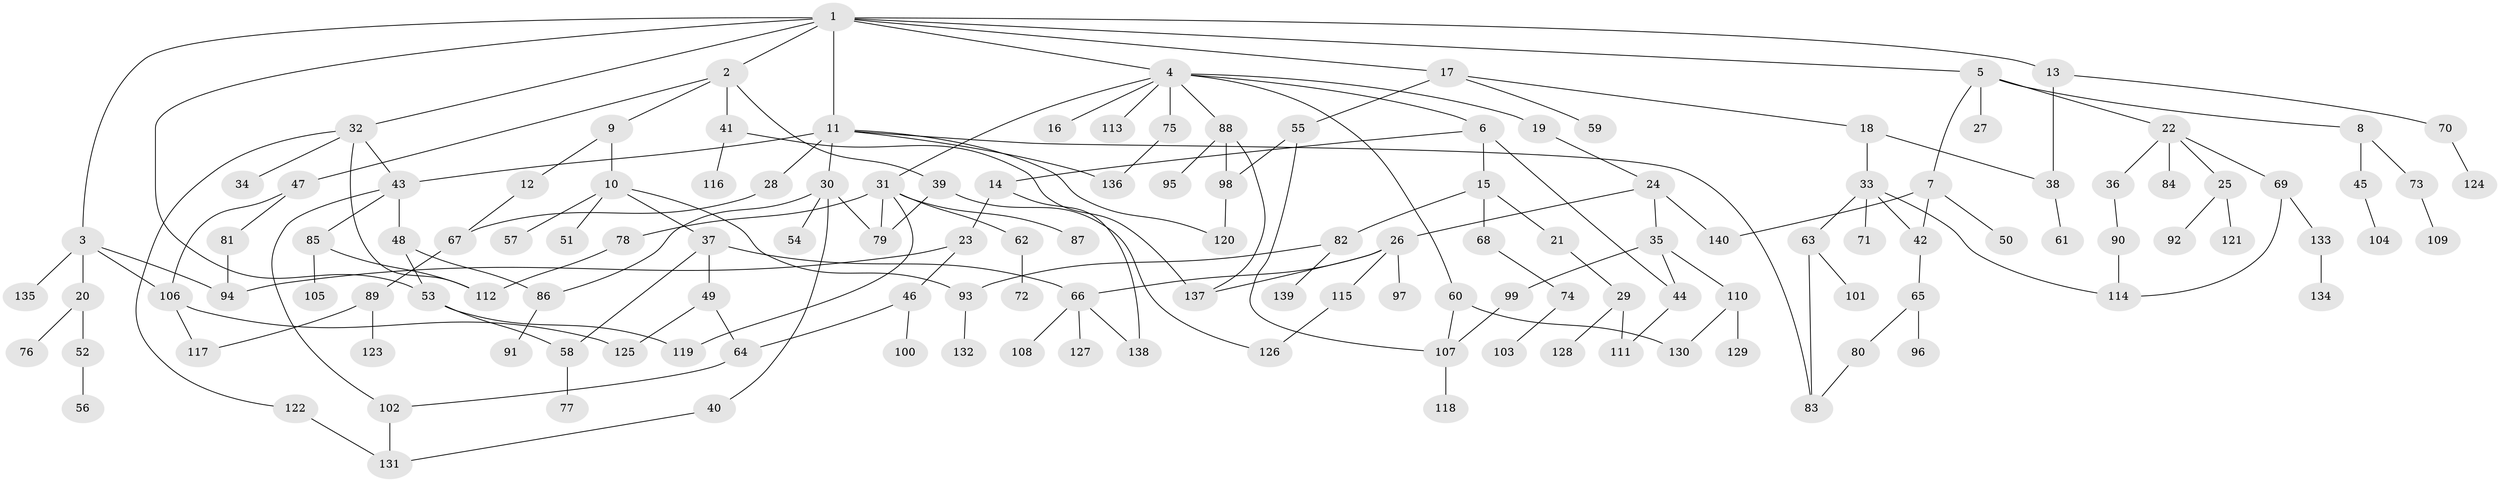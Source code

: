 // Generated by graph-tools (version 1.1) at 2025/25/03/09/25 03:25:30]
// undirected, 140 vertices, 179 edges
graph export_dot {
graph [start="1"]
  node [color=gray90,style=filled];
  1;
  2;
  3;
  4;
  5;
  6;
  7;
  8;
  9;
  10;
  11;
  12;
  13;
  14;
  15;
  16;
  17;
  18;
  19;
  20;
  21;
  22;
  23;
  24;
  25;
  26;
  27;
  28;
  29;
  30;
  31;
  32;
  33;
  34;
  35;
  36;
  37;
  38;
  39;
  40;
  41;
  42;
  43;
  44;
  45;
  46;
  47;
  48;
  49;
  50;
  51;
  52;
  53;
  54;
  55;
  56;
  57;
  58;
  59;
  60;
  61;
  62;
  63;
  64;
  65;
  66;
  67;
  68;
  69;
  70;
  71;
  72;
  73;
  74;
  75;
  76;
  77;
  78;
  79;
  80;
  81;
  82;
  83;
  84;
  85;
  86;
  87;
  88;
  89;
  90;
  91;
  92;
  93;
  94;
  95;
  96;
  97;
  98;
  99;
  100;
  101;
  102;
  103;
  104;
  105;
  106;
  107;
  108;
  109;
  110;
  111;
  112;
  113;
  114;
  115;
  116;
  117;
  118;
  119;
  120;
  121;
  122;
  123;
  124;
  125;
  126;
  127;
  128;
  129;
  130;
  131;
  132;
  133;
  134;
  135;
  136;
  137;
  138;
  139;
  140;
  1 -- 2;
  1 -- 3;
  1 -- 4;
  1 -- 5;
  1 -- 11;
  1 -- 13;
  1 -- 17;
  1 -- 32;
  1 -- 53;
  2 -- 9;
  2 -- 39;
  2 -- 41;
  2 -- 47;
  3 -- 20;
  3 -- 106;
  3 -- 135;
  3 -- 94;
  4 -- 6;
  4 -- 16;
  4 -- 19;
  4 -- 31;
  4 -- 60;
  4 -- 75;
  4 -- 88;
  4 -- 113;
  5 -- 7;
  5 -- 8;
  5 -- 22;
  5 -- 27;
  6 -- 14;
  6 -- 15;
  6 -- 44;
  7 -- 42;
  7 -- 50;
  7 -- 140;
  8 -- 45;
  8 -- 73;
  9 -- 10;
  9 -- 12;
  10 -- 37;
  10 -- 51;
  10 -- 57;
  10 -- 93;
  11 -- 28;
  11 -- 30;
  11 -- 136;
  11 -- 120;
  11 -- 83;
  11 -- 43;
  12 -- 67;
  13 -- 70;
  13 -- 38;
  14 -- 23;
  14 -- 138;
  15 -- 21;
  15 -- 68;
  15 -- 82;
  17 -- 18;
  17 -- 55;
  17 -- 59;
  18 -- 33;
  18 -- 38;
  19 -- 24;
  20 -- 52;
  20 -- 76;
  21 -- 29;
  22 -- 25;
  22 -- 36;
  22 -- 69;
  22 -- 84;
  23 -- 46;
  23 -- 94;
  24 -- 26;
  24 -- 35;
  24 -- 140;
  25 -- 92;
  25 -- 121;
  26 -- 97;
  26 -- 115;
  26 -- 137;
  26 -- 66;
  28 -- 67;
  29 -- 128;
  29 -- 111;
  30 -- 40;
  30 -- 54;
  30 -- 79;
  30 -- 86;
  31 -- 62;
  31 -- 78;
  31 -- 87;
  31 -- 119;
  31 -- 79;
  32 -- 34;
  32 -- 43;
  32 -- 112;
  32 -- 122;
  33 -- 63;
  33 -- 71;
  33 -- 114;
  33 -- 42;
  35 -- 99;
  35 -- 110;
  35 -- 44;
  36 -- 90;
  37 -- 49;
  37 -- 58;
  37 -- 66;
  38 -- 61;
  39 -- 79;
  39 -- 126;
  40 -- 131;
  41 -- 116;
  41 -- 137;
  42 -- 65;
  43 -- 48;
  43 -- 85;
  43 -- 102;
  44 -- 111;
  45 -- 104;
  46 -- 64;
  46 -- 100;
  47 -- 81;
  47 -- 106;
  48 -- 86;
  48 -- 53;
  49 -- 64;
  49 -- 125;
  52 -- 56;
  53 -- 58;
  53 -- 119;
  55 -- 107;
  55 -- 98;
  58 -- 77;
  60 -- 107;
  60 -- 130;
  62 -- 72;
  63 -- 101;
  63 -- 83;
  64 -- 102;
  65 -- 80;
  65 -- 96;
  66 -- 108;
  66 -- 127;
  66 -- 138;
  67 -- 89;
  68 -- 74;
  69 -- 133;
  69 -- 114;
  70 -- 124;
  73 -- 109;
  74 -- 103;
  75 -- 136;
  78 -- 112;
  80 -- 83;
  81 -- 94;
  82 -- 139;
  82 -- 93;
  85 -- 105;
  85 -- 112;
  86 -- 91;
  88 -- 95;
  88 -- 98;
  88 -- 137;
  89 -- 117;
  89 -- 123;
  90 -- 114;
  93 -- 132;
  98 -- 120;
  99 -- 107;
  102 -- 131;
  106 -- 125;
  106 -- 117;
  107 -- 118;
  110 -- 129;
  110 -- 130;
  115 -- 126;
  122 -- 131;
  133 -- 134;
}
